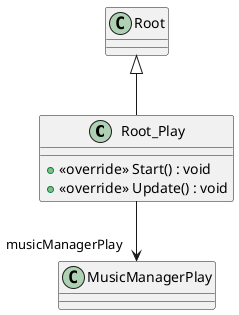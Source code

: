@startuml
class Root_Play {
    + <<override>> Start() : void
    + <<override>> Update() : void
}
Root <|-- Root_Play
Root_Play --> "musicManagerPlay" MusicManagerPlay
@enduml
